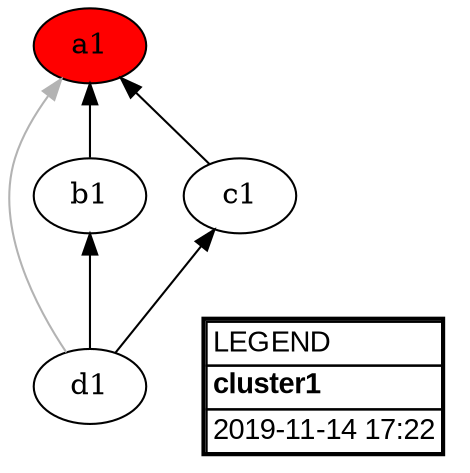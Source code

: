 digraph "cluster1" {
  color="blue";
  dpi="300.0";
  fillcolor="#cccccc";
  rankdir=BT;
  style=dotted;

  "a1" [fillcolor="red",style=filled];

  "b1" [];
  "b1" -> "a1" [label=""];

  "c1" [];
  "c1" -> "a1" [label=""];

  "d1" [];
  "d1" -> "b1" [label=""];
  "d1" -> "c1" [label=""];
  "d1" -> "a1" [color="#b3b3b3",label=""];


  "LEGEND" [fillcolor="#ffffff",fontname="Verdana,Arial,Sans-Serif",label=<<table border="2" cellborder="1" cellspacing="0" id="LEGEND"><tr><td align="left">LEGEND</td></tr><tr><td align="left"><b>cluster1</b></td></tr><tr><td align="left">2019-11-14 17:22</td></tr></table>>,shape=plaintext,style=filled];
}

